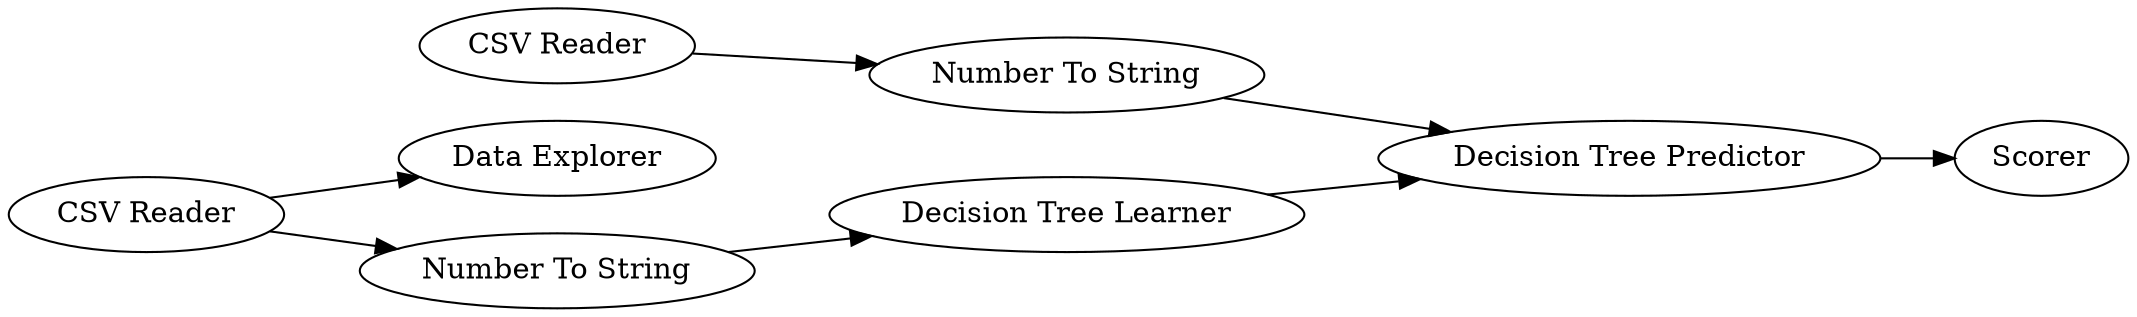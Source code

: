 digraph {
	1 [label="CSV Reader"]
	2 [label="CSV Reader"]
	3 [label="Data Explorer"]
	6 [label="Number To String"]
	9 [label="Decision Tree Learner"]
	10 [label="Decision Tree Predictor"]
	11 [label=Scorer]
	12 [label="Number To String"]
	1 -> 12
	2 -> 3
	2 -> 6
	6 -> 9
	9 -> 10
	10 -> 11
	12 -> 10
	rankdir=LR
}
